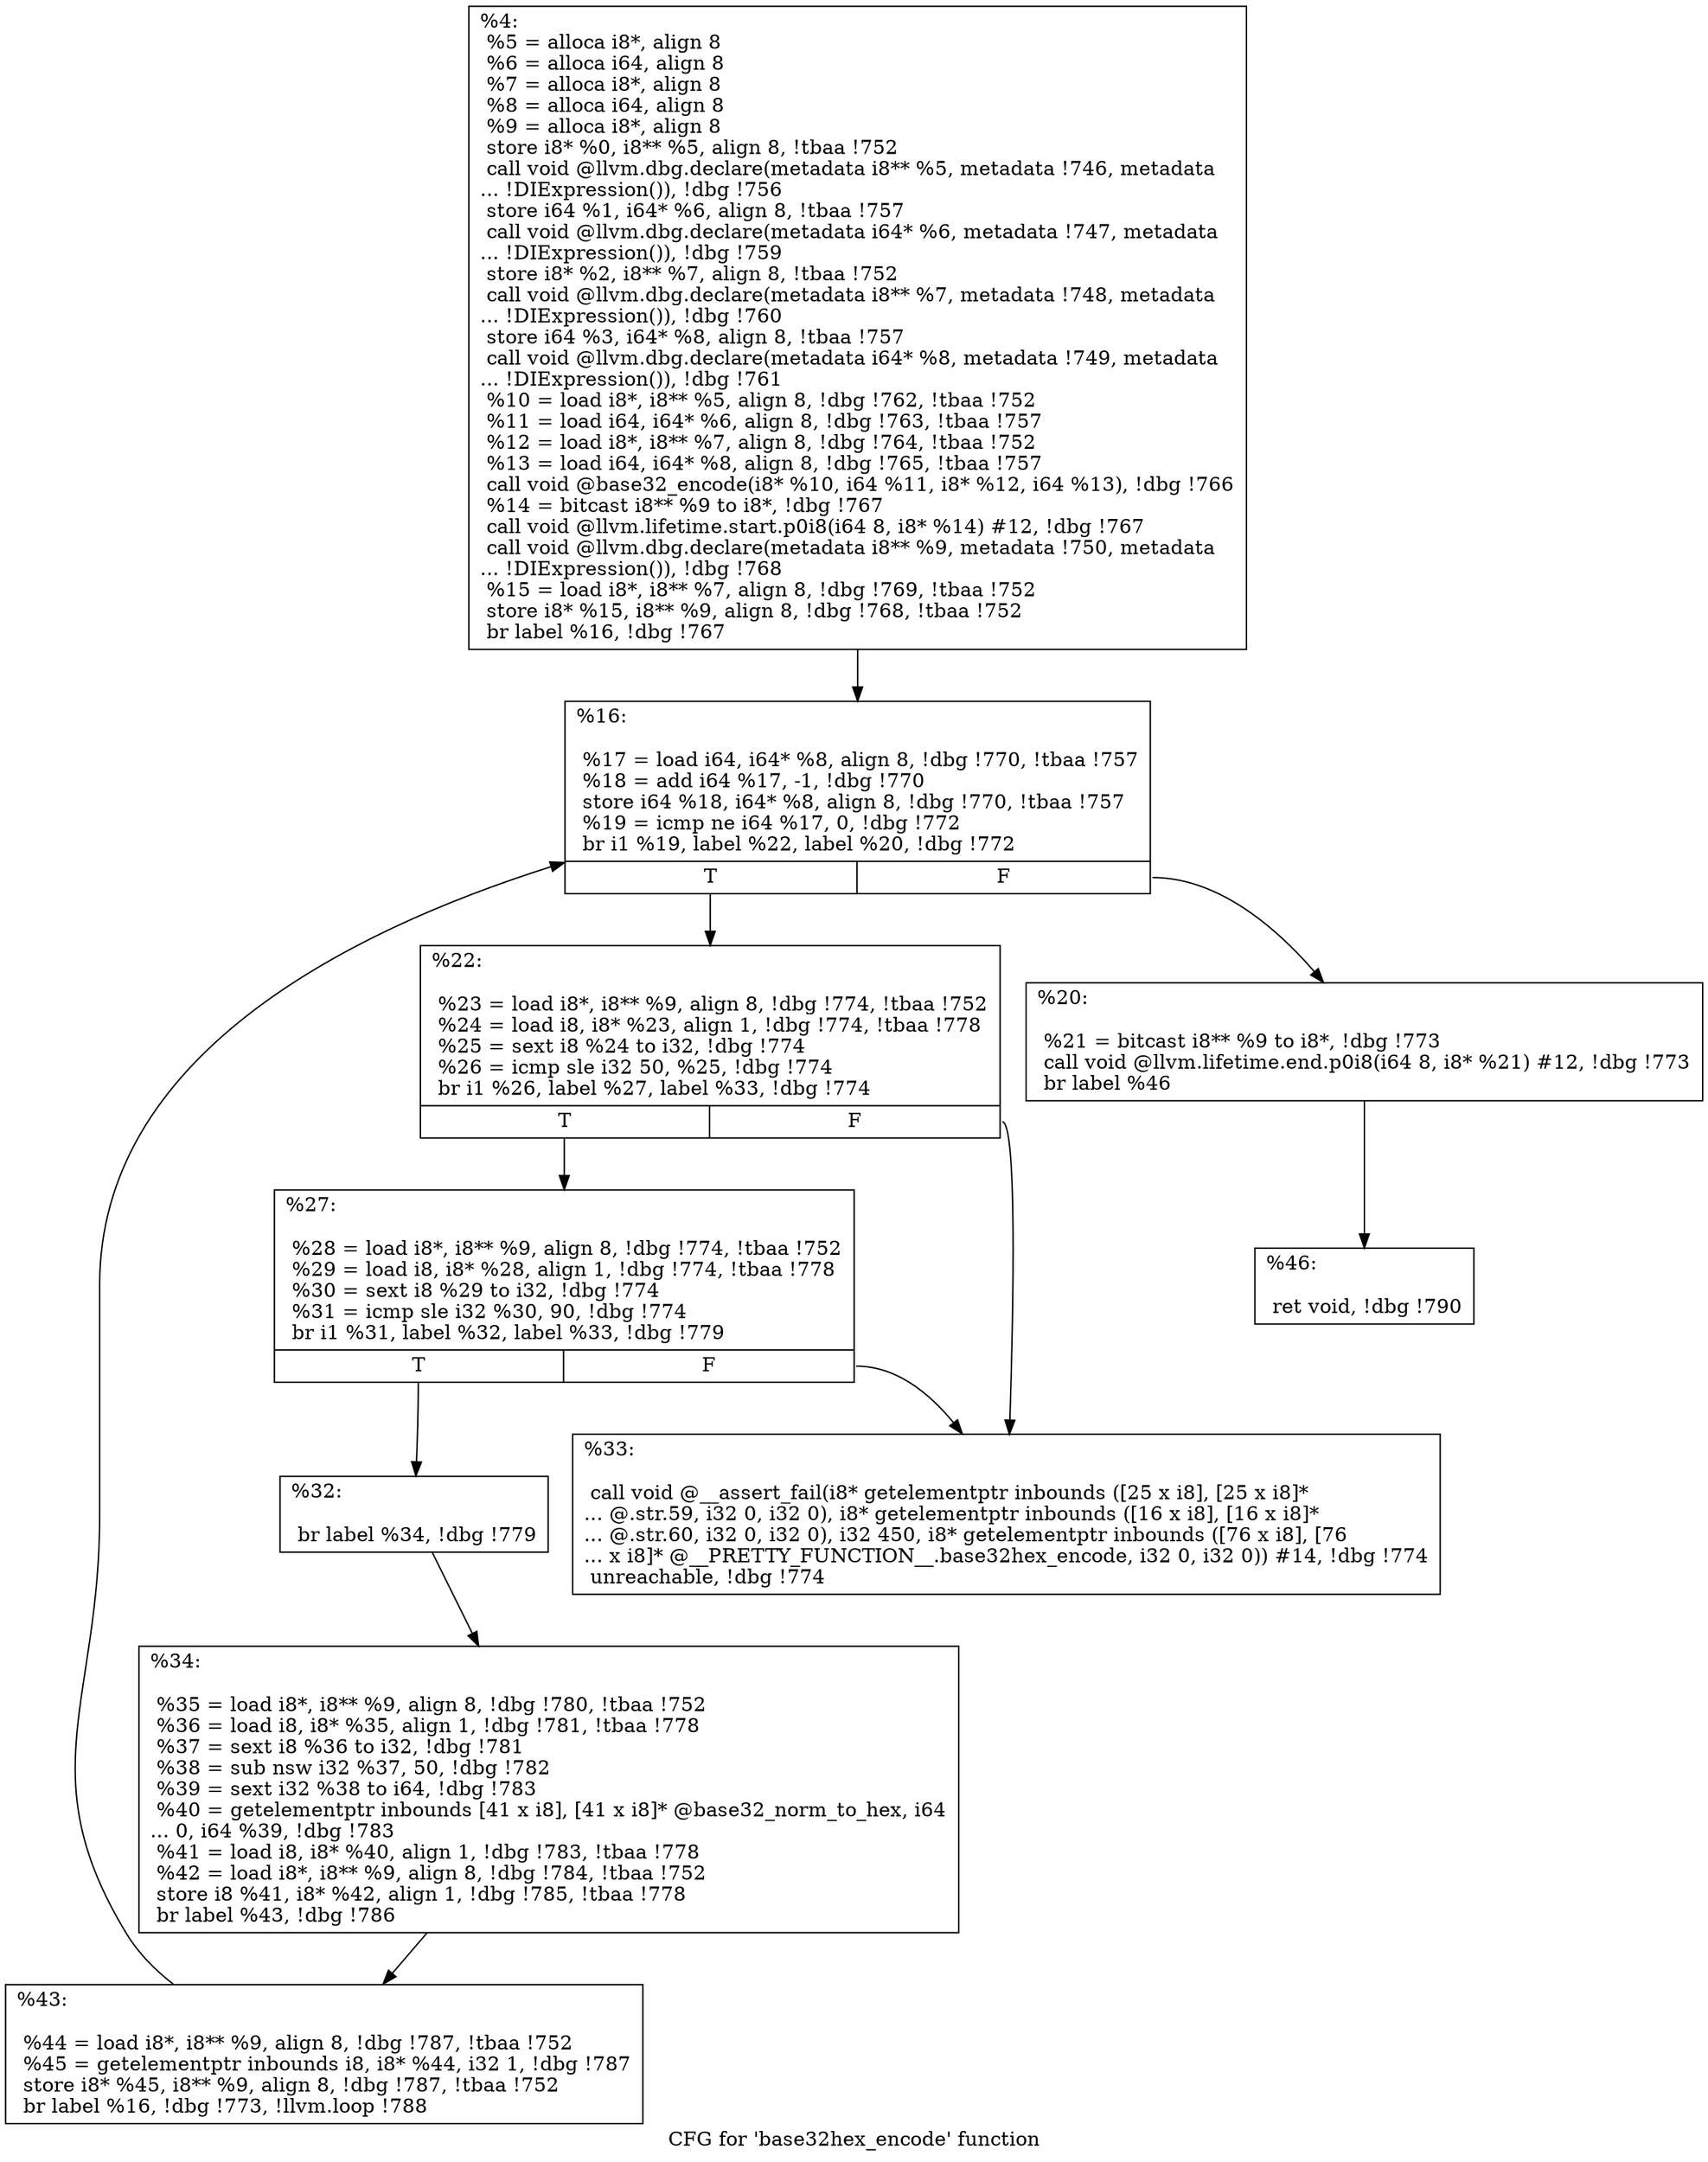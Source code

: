 digraph "CFG for 'base32hex_encode' function" {
	label="CFG for 'base32hex_encode' function";

	Node0xcf9340 [shape=record,label="{%4:\l  %5 = alloca i8*, align 8\l  %6 = alloca i64, align 8\l  %7 = alloca i8*, align 8\l  %8 = alloca i64, align 8\l  %9 = alloca i8*, align 8\l  store i8* %0, i8** %5, align 8, !tbaa !752\l  call void @llvm.dbg.declare(metadata i8** %5, metadata !746, metadata\l... !DIExpression()), !dbg !756\l  store i64 %1, i64* %6, align 8, !tbaa !757\l  call void @llvm.dbg.declare(metadata i64* %6, metadata !747, metadata\l... !DIExpression()), !dbg !759\l  store i8* %2, i8** %7, align 8, !tbaa !752\l  call void @llvm.dbg.declare(metadata i8** %7, metadata !748, metadata\l... !DIExpression()), !dbg !760\l  store i64 %3, i64* %8, align 8, !tbaa !757\l  call void @llvm.dbg.declare(metadata i64* %8, metadata !749, metadata\l... !DIExpression()), !dbg !761\l  %10 = load i8*, i8** %5, align 8, !dbg !762, !tbaa !752\l  %11 = load i64, i64* %6, align 8, !dbg !763, !tbaa !757\l  %12 = load i8*, i8** %7, align 8, !dbg !764, !tbaa !752\l  %13 = load i64, i64* %8, align 8, !dbg !765, !tbaa !757\l  call void @base32_encode(i8* %10, i64 %11, i8* %12, i64 %13), !dbg !766\l  %14 = bitcast i8** %9 to i8*, !dbg !767\l  call void @llvm.lifetime.start.p0i8(i64 8, i8* %14) #12, !dbg !767\l  call void @llvm.dbg.declare(metadata i8** %9, metadata !750, metadata\l... !DIExpression()), !dbg !768\l  %15 = load i8*, i8** %7, align 8, !dbg !769, !tbaa !752\l  store i8* %15, i8** %9, align 8, !dbg !768, !tbaa !752\l  br label %16, !dbg !767\l}"];
	Node0xcf9340 -> Node0xcf94a0;
	Node0xcf94a0 [shape=record,label="{%16:\l\l  %17 = load i64, i64* %8, align 8, !dbg !770, !tbaa !757\l  %18 = add i64 %17, -1, !dbg !770\l  store i64 %18, i64* %8, align 8, !dbg !770, !tbaa !757\l  %19 = icmp ne i64 %17, 0, !dbg !772\l  br i1 %19, label %22, label %20, !dbg !772\l|{<s0>T|<s1>F}}"];
	Node0xcf94a0:s0 -> Node0xcf9540;
	Node0xcf94a0:s1 -> Node0xcf94f0;
	Node0xcf94f0 [shape=record,label="{%20:\l\l  %21 = bitcast i8** %9 to i8*, !dbg !773\l  call void @llvm.lifetime.end.p0i8(i64 8, i8* %21) #12, !dbg !773\l  br label %46\l}"];
	Node0xcf94f0 -> Node0xcf9720;
	Node0xcf9540 [shape=record,label="{%22:\l\l  %23 = load i8*, i8** %9, align 8, !dbg !774, !tbaa !752\l  %24 = load i8, i8* %23, align 1, !dbg !774, !tbaa !778\l  %25 = sext i8 %24 to i32, !dbg !774\l  %26 = icmp sle i32 50, %25, !dbg !774\l  br i1 %26, label %27, label %33, !dbg !774\l|{<s0>T|<s1>F}}"];
	Node0xcf9540:s0 -> Node0xcf9590;
	Node0xcf9540:s1 -> Node0xcf9630;
	Node0xcf9590 [shape=record,label="{%27:\l\l  %28 = load i8*, i8** %9, align 8, !dbg !774, !tbaa !752\l  %29 = load i8, i8* %28, align 1, !dbg !774, !tbaa !778\l  %30 = sext i8 %29 to i32, !dbg !774\l  %31 = icmp sle i32 %30, 90, !dbg !774\l  br i1 %31, label %32, label %33, !dbg !779\l|{<s0>T|<s1>F}}"];
	Node0xcf9590:s0 -> Node0xcf95e0;
	Node0xcf9590:s1 -> Node0xcf9630;
	Node0xcf95e0 [shape=record,label="{%32:\l\l  br label %34, !dbg !779\l}"];
	Node0xcf95e0 -> Node0xcf9680;
	Node0xcf9630 [shape=record,label="{%33:\l\l  call void @__assert_fail(i8* getelementptr inbounds ([25 x i8], [25 x i8]*\l... @.str.59, i32 0, i32 0), i8* getelementptr inbounds ([16 x i8], [16 x i8]*\l... @.str.60, i32 0, i32 0), i32 450, i8* getelementptr inbounds ([76 x i8], [76\l... x i8]* @__PRETTY_FUNCTION__.base32hex_encode, i32 0, i32 0)) #14, !dbg !774\l  unreachable, !dbg !774\l}"];
	Node0xcf9680 [shape=record,label="{%34:\l\l  %35 = load i8*, i8** %9, align 8, !dbg !780, !tbaa !752\l  %36 = load i8, i8* %35, align 1, !dbg !781, !tbaa !778\l  %37 = sext i8 %36 to i32, !dbg !781\l  %38 = sub nsw i32 %37, 50, !dbg !782\l  %39 = sext i32 %38 to i64, !dbg !783\l  %40 = getelementptr inbounds [41 x i8], [41 x i8]* @base32_norm_to_hex, i64\l... 0, i64 %39, !dbg !783\l  %41 = load i8, i8* %40, align 1, !dbg !783, !tbaa !778\l  %42 = load i8*, i8** %9, align 8, !dbg !784, !tbaa !752\l  store i8 %41, i8* %42, align 1, !dbg !785, !tbaa !778\l  br label %43, !dbg !786\l}"];
	Node0xcf9680 -> Node0xcf96d0;
	Node0xcf96d0 [shape=record,label="{%43:\l\l  %44 = load i8*, i8** %9, align 8, !dbg !787, !tbaa !752\l  %45 = getelementptr inbounds i8, i8* %44, i32 1, !dbg !787\l  store i8* %45, i8** %9, align 8, !dbg !787, !tbaa !752\l  br label %16, !dbg !773, !llvm.loop !788\l}"];
	Node0xcf96d0 -> Node0xcf94a0;
	Node0xcf9720 [shape=record,label="{%46:\l\l  ret void, !dbg !790\l}"];
}
